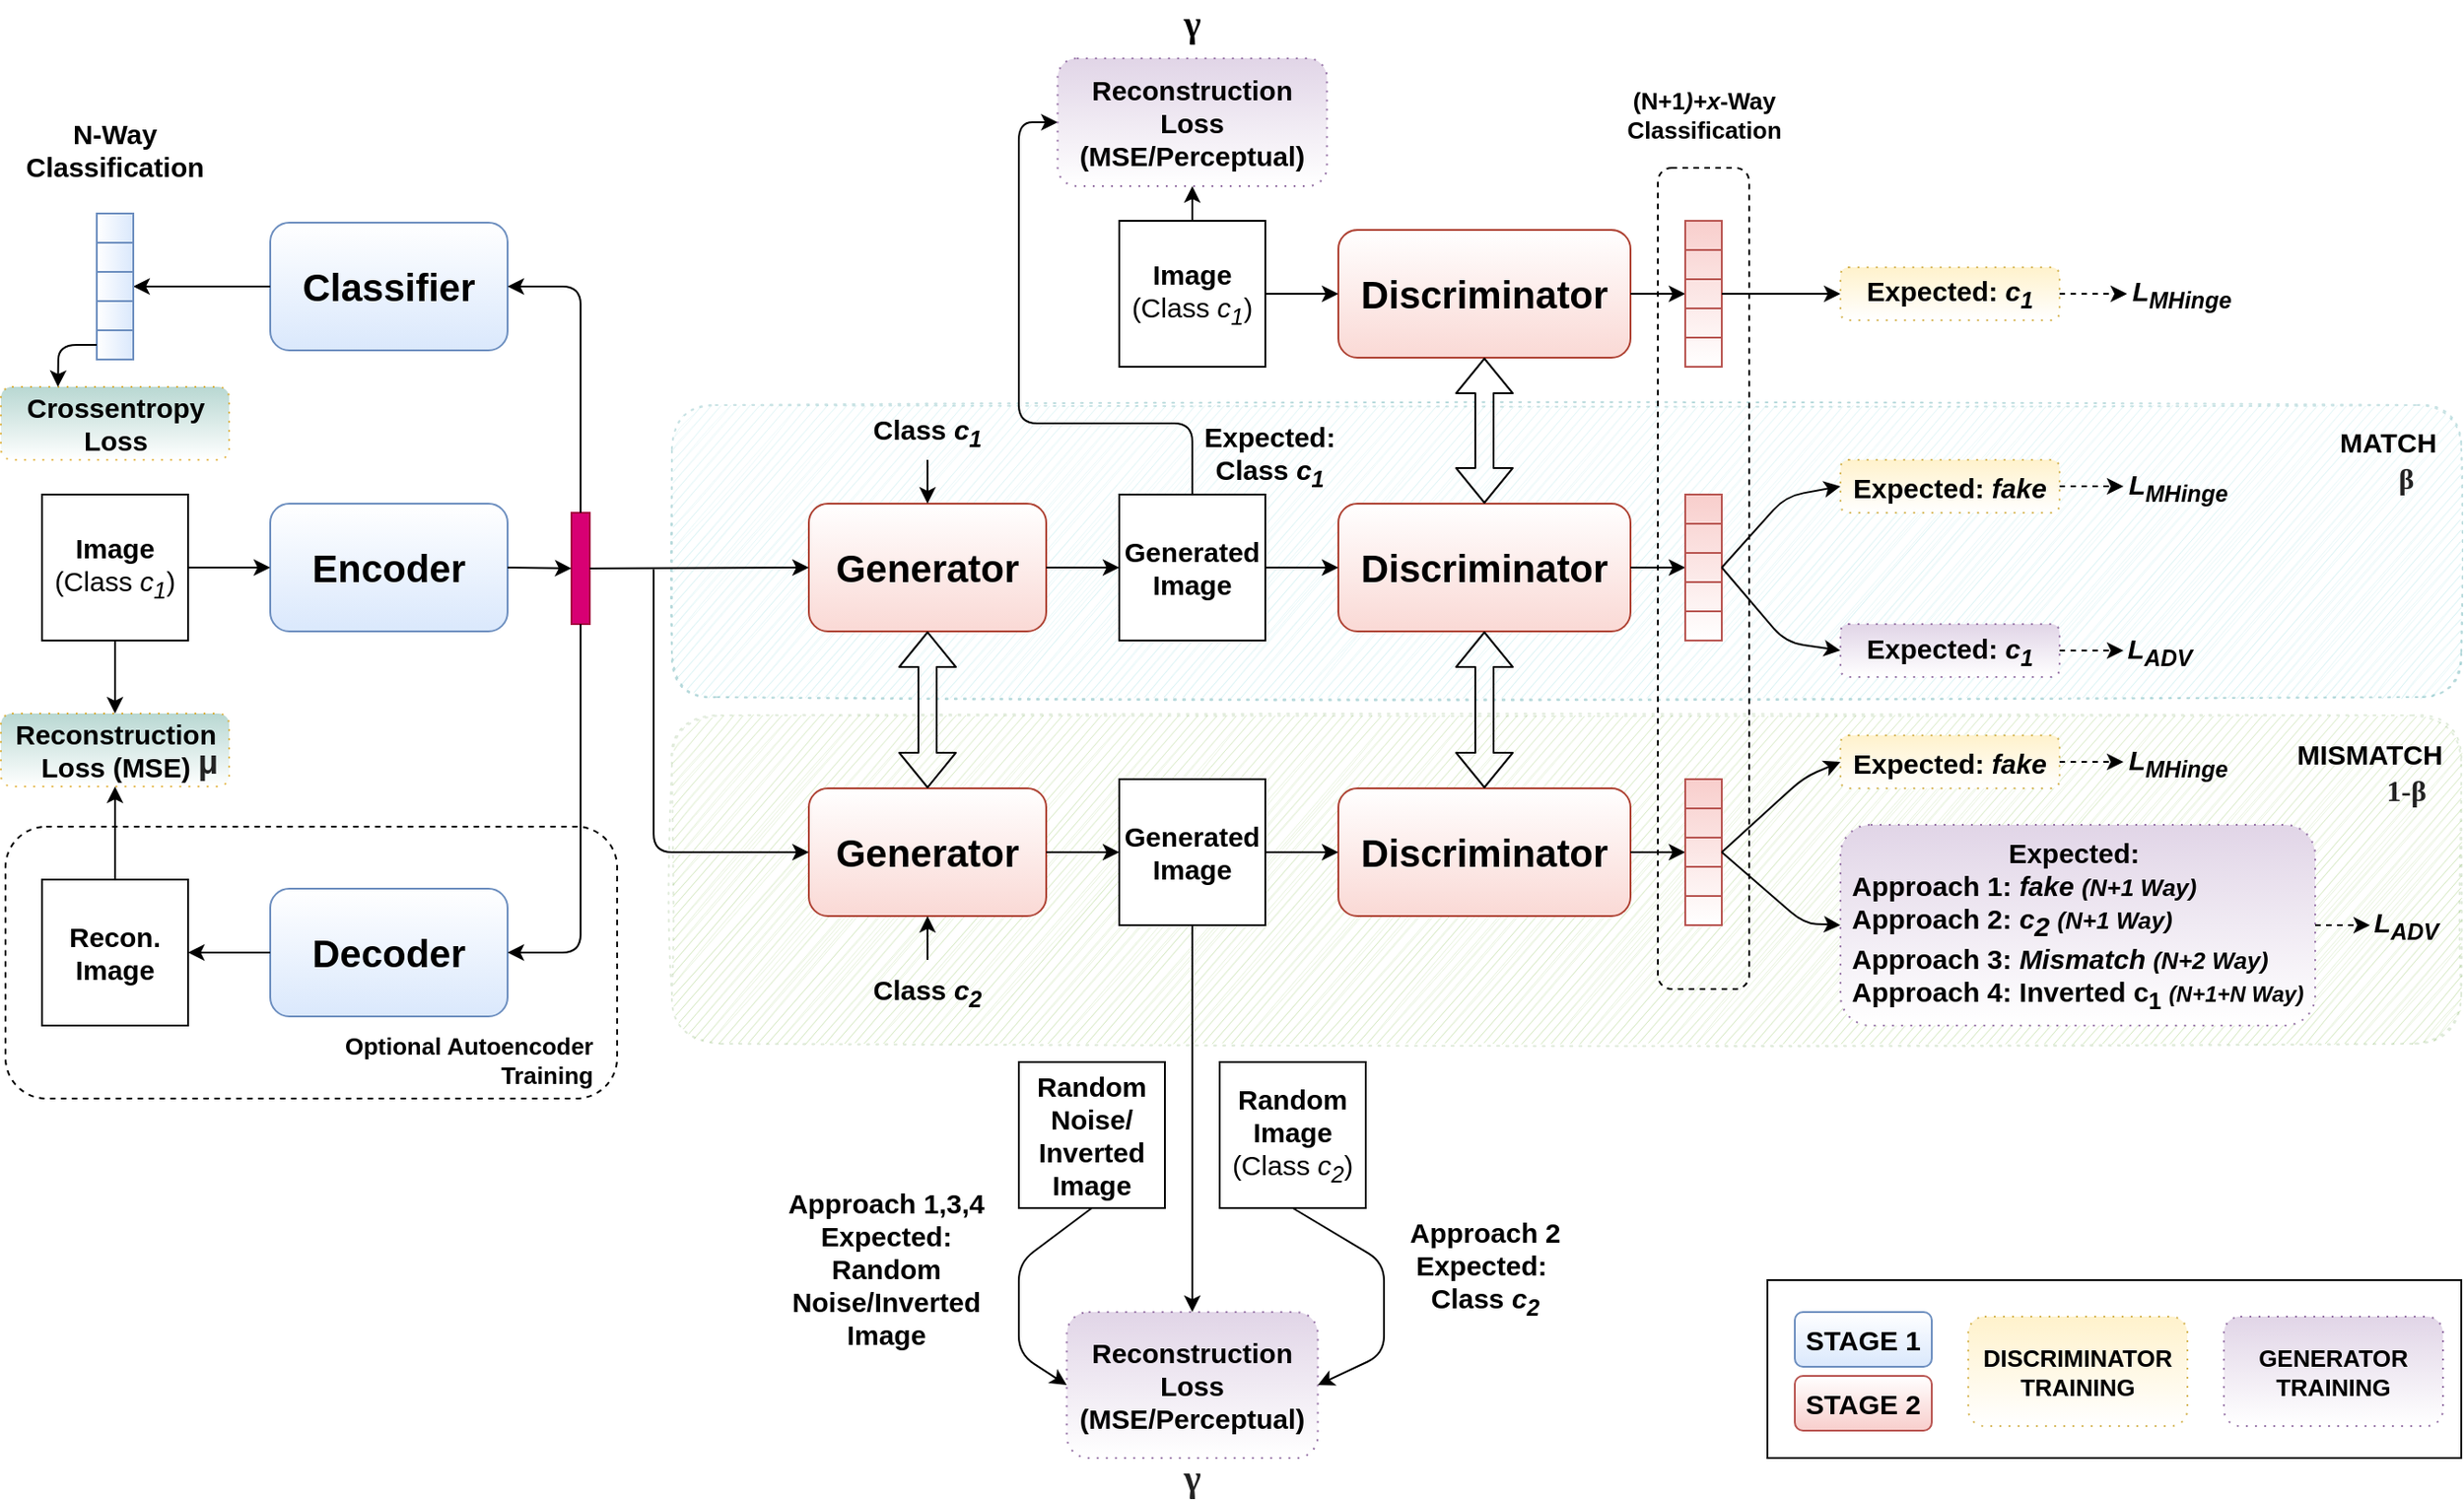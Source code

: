 <mxfile version="13.3.1" type="device"><diagram id="Z1lKrPUYATinIH0NESB3" name="Page-1"><mxGraphModel dx="1463" dy="2003" grid="1" gridSize="10" guides="1" tooltips="1" connect="1" arrows="1" fold="1" page="1" pageScale="1" pageWidth="850" pageHeight="1100" math="0" shadow="0"><root><mxCell id="0"/><mxCell id="1" parent="0"/><mxCell id="S9YjBXqNgBKA3QZqcp13-8" value="" style="rounded=1;whiteSpace=wrap;html=1;fillColor=none;dashed=1;" parent="1" vertex="1"><mxGeometry x="85" y="341" width="335" height="149" as="geometry"/></mxCell><mxCell id="sJBZV1n2HezJWzcrsBz3-10" value="" style="rounded=0;whiteSpace=wrap;html=1;glass=0;gradientColor=none;" parent="1" vertex="1"><mxGeometry x="1050" y="589.5" width="380" height="97.5" as="geometry"/></mxCell><mxCell id="sJBZV1n2HezJWzcrsBz3-5" value="" style="rounded=1;whiteSpace=wrap;html=1;glass=1;dashed=1;dashPattern=1 4;opacity=15;sketch=1;fillColor=#60a917;strokeColor=#2D7600;fontColor=#ffffff;comic=0;shadow=0;" parent="1" vertex="1"><mxGeometry x="450" y="280" width="980" height="180" as="geometry"/></mxCell><mxCell id="sJBZV1n2HezJWzcrsBz3-4" value="" style="rounded=1;whiteSpace=wrap;html=1;dashed=1;dashPattern=1 4;fillColor=#b0e3e6;strokeColor=#0e8088;opacity=30;glass=1;sketch=1;comic=0;shadow=0;" parent="1" vertex="1"><mxGeometry x="450" y="110" width="980" height="160" as="geometry"/></mxCell><mxCell id="zJcw-vy9hjVCx4lEoy4N-41" value="" style="rounded=1;whiteSpace=wrap;html=1;fillColor=none;dashed=1;" parent="1" vertex="1"><mxGeometry x="990" y="-20" width="50" height="450" as="geometry"/></mxCell><mxCell id="mXo8f-VwSQcSTak5ATPw-1" value="" style="rounded=1;whiteSpace=wrap;html=1;fillColor=#fad9d5;strokeColor=#ae4132;gradientDirection=north;gradientColor=#ffffff;" parent="1" vertex="1"><mxGeometry x="525" y="320" width="130" height="70" as="geometry"/></mxCell><mxCell id="mXo8f-VwSQcSTak5ATPw-2" value="&lt;font style=&quot;font-size: 21px&quot;&gt;&lt;b&gt;Generator&lt;/b&gt;&lt;/font&gt;" style="text;html=1;strokeColor=none;fillColor=none;align=center;verticalAlign=middle;whiteSpace=wrap;rounded=0;gradientColor=#ffffff;" parent="1" vertex="1"><mxGeometry x="540" y="332.5" width="100" height="45" as="geometry"/></mxCell><mxCell id="mXo8f-VwSQcSTak5ATPw-3" value="" style="rounded=1;whiteSpace=wrap;html=1;fillColor=#dae8fc;strokeColor=#6c8ebf;gradientDirection=north;gradientColor=#ffffff;" parent="1" vertex="1"><mxGeometry x="230" y="164" width="130" height="70" as="geometry"/></mxCell><mxCell id="mXo8f-VwSQcSTak5ATPw-4" value="&lt;font style=&quot;font-size: 21px&quot;&gt;&lt;b&gt;Encoder&lt;/b&gt;&lt;/font&gt;" style="text;html=1;strokeColor=none;fillColor=none;align=center;verticalAlign=middle;whiteSpace=wrap;rounded=0;" parent="1" vertex="1"><mxGeometry x="245" y="176.5" width="100" height="45" as="geometry"/></mxCell><mxCell id="mXo8f-VwSQcSTak5ATPw-6" value="" style="endArrow=classic;html=1;exitX=1;exitY=0.5;exitDx=0;exitDy=0;entryX=0;entryY=0.5;entryDx=0;entryDy=0;" parent="1" source="mXo8f-VwSQcSTak5ATPw-13" target="mXo8f-VwSQcSTak5ATPw-3" edge="1"><mxGeometry width="50" height="50" relative="1" as="geometry"><mxPoint x="170" y="200" as="sourcePoint"/><mxPoint x="235" y="252.5" as="targetPoint"/></mxGeometry></mxCell><mxCell id="mXo8f-VwSQcSTak5ATPw-7" value="" style="rounded=0;whiteSpace=wrap;html=1;fillColor=#d80073;strokeColor=#A50040;fontColor=#ffffff;" parent="1" vertex="1"><mxGeometry x="395" y="169" width="10" height="61" as="geometry"/></mxCell><mxCell id="mXo8f-VwSQcSTak5ATPw-8" value="" style="endArrow=classic;html=1;exitX=1;exitY=0.5;exitDx=0;exitDy=0;entryX=0;entryY=0.5;entryDx=0;entryDy=0;" parent="1" source="mXo8f-VwSQcSTak5ATPw-3" target="mXo8f-VwSQcSTak5ATPw-7" edge="1"><mxGeometry width="50" height="50" relative="1" as="geometry"><mxPoint x="400" y="340" as="sourcePoint"/><mxPoint x="450" y="290" as="targetPoint"/></mxGeometry></mxCell><mxCell id="mXo8f-VwSQcSTak5ATPw-9" value="" style="rounded=1;whiteSpace=wrap;html=1;fillColor=#dae8fc;strokeColor=#6c8ebf;gradientDirection=north;gradientColor=#ffffff;" parent="1" vertex="1"><mxGeometry x="230" y="10" width="130" height="70" as="geometry"/></mxCell><mxCell id="mXo8f-VwSQcSTak5ATPw-10" value="&lt;font style=&quot;font-size: 21px&quot;&gt;&lt;b&gt;Classifier&lt;br&gt;&lt;/b&gt;&lt;/font&gt;" style="text;html=1;strokeColor=none;fillColor=none;align=center;verticalAlign=middle;whiteSpace=wrap;rounded=0;gradientColor=#ffffff;" parent="1" vertex="1"><mxGeometry x="245" y="22.5" width="100" height="45" as="geometry"/></mxCell><mxCell id="mXo8f-VwSQcSTak5ATPw-11" value="" style="endArrow=classic;html=1;exitX=0.5;exitY=0;exitDx=0;exitDy=0;entryX=1;entryY=0.5;entryDx=0;entryDy=0;" parent="1" source="mXo8f-VwSQcSTak5ATPw-7" target="mXo8f-VwSQcSTak5ATPw-9" edge="1"><mxGeometry width="50" height="50" relative="1" as="geometry"><mxPoint x="400" y="340" as="sourcePoint"/><mxPoint x="400" y="-10" as="targetPoint"/><Array as="points"><mxPoint x="400" y="45"/></Array></mxGeometry></mxCell><mxCell id="mXo8f-VwSQcSTak5ATPw-12" value="" style="endArrow=classic;html=1;entryX=0;entryY=0.5;entryDx=0;entryDy=0;" parent="1" target="mXo8f-VwSQcSTak5ATPw-1" edge="1"><mxGeometry width="50" height="50" relative="1" as="geometry"><mxPoint x="440" y="200" as="sourcePoint"/><mxPoint x="450" y="290" as="targetPoint"/><Array as="points"><mxPoint x="440" y="355"/></Array></mxGeometry></mxCell><mxCell id="mXo8f-VwSQcSTak5ATPw-13" value="&lt;font style=&quot;font-size: 15px&quot;&gt;&lt;b&gt;Image&lt;/b&gt;&lt;br&gt;(Class &lt;i&gt;c&lt;sub&gt;1&lt;/sub&gt;&lt;/i&gt;)&lt;/font&gt;" style="whiteSpace=wrap;html=1;aspect=fixed;gradientDirection=east;" parent="1" vertex="1"><mxGeometry x="105" y="159" width="80" height="80" as="geometry"/></mxCell><mxCell id="WpkxLUuWUTGT2Ar3NNRD-6" style="edgeStyle=orthogonalEdgeStyle;rounded=0;orthogonalLoop=1;jettySize=auto;html=1;entryX=0.5;entryY=0;entryDx=0;entryDy=0;" parent="1" source="mXo8f-VwSQcSTak5ATPw-14" target="WpkxLUuWUTGT2Ar3NNRD-3" edge="1"><mxGeometry relative="1" as="geometry"/></mxCell><mxCell id="mXo8f-VwSQcSTak5ATPw-14" value="&lt;font style=&quot;font-size: 15px&quot;&gt;&lt;b&gt;Generated&lt;br&gt;Image&lt;/b&gt;&lt;br&gt;&lt;/font&gt;" style="whiteSpace=wrap;html=1;aspect=fixed;gradientDirection=east;gradientColor=#ffffff;" parent="1" vertex="1"><mxGeometry x="695" y="315" width="80" height="80" as="geometry"/></mxCell><mxCell id="mXo8f-VwSQcSTak5ATPw-15" value="" style="endArrow=classic;html=1;exitX=1;exitY=0.5;exitDx=0;exitDy=0;entryX=0;entryY=0.5;entryDx=0;entryDy=0;gradientColor=#ffffff;" parent="1" source="mXo8f-VwSQcSTak5ATPw-1" target="mXo8f-VwSQcSTak5ATPw-14" edge="1"><mxGeometry width="50" height="50" relative="1" as="geometry"><mxPoint x="505" y="390" as="sourcePoint"/><mxPoint x="555" y="340" as="targetPoint"/></mxGeometry></mxCell><mxCell id="mXo8f-VwSQcSTak5ATPw-16" value="" style="rounded=1;whiteSpace=wrap;html=1;fillColor=#fad9d5;strokeColor=#ae4132;gradientDirection=north;gradientColor=#ffffff;" parent="1" vertex="1"><mxGeometry x="815" y="320" width="160" height="70" as="geometry"/></mxCell><mxCell id="mXo8f-VwSQcSTak5ATPw-17" value="&lt;font style=&quot;font-size: 21px&quot;&gt;&lt;b&gt;Discriminator&lt;br&gt;&lt;/b&gt;&lt;/font&gt;" style="text;html=1;strokeColor=none;fillColor=none;align=center;verticalAlign=middle;whiteSpace=wrap;rounded=0;gradientColor=#ffffff;" parent="1" vertex="1"><mxGeometry x="845" y="332.5" width="100" height="45" as="geometry"/></mxCell><mxCell id="mXo8f-VwSQcSTak5ATPw-18" value="" style="endArrow=classic;html=1;exitX=1;exitY=0.5;exitDx=0;exitDy=0;entryX=0;entryY=0.5;entryDx=0;entryDy=0;gradientColor=#ffffff;" parent="1" source="mXo8f-VwSQcSTak5ATPw-14" target="mXo8f-VwSQcSTak5ATPw-16" edge="1"><mxGeometry width="50" height="50" relative="1" as="geometry"><mxPoint x="745" y="430" as="sourcePoint"/><mxPoint x="795" y="380" as="targetPoint"/></mxGeometry></mxCell><mxCell id="mXo8f-VwSQcSTak5ATPw-54" value="" style="endArrow=classic;html=1;exitX=0;exitY=0.5;exitDx=0;exitDy=0;entryX=1;entryY=0.5;entryDx=0;entryDy=0;gradientColor=#ffffff;" parent="1" source="mXo8f-VwSQcSTak5ATPw-9" target="mXo8f-VwSQcSTak5ATPw-37" edge="1"><mxGeometry width="50" height="50" relative="1" as="geometry"><mxPoint x="535" y="200" as="sourcePoint"/><mxPoint x="585" y="150" as="targetPoint"/></mxGeometry></mxCell><mxCell id="mXo8f-VwSQcSTak5ATPw-55" value="&lt;font style=&quot;font-size: 15px&quot;&gt;&lt;b&gt;N-Way Classification&lt;/b&gt;&lt;/font&gt;" style="text;html=1;strokeColor=none;fillColor=none;align=center;verticalAlign=middle;whiteSpace=wrap;rounded=0;gradientColor=#ffffff;" parent="1" vertex="1"><mxGeometry x="95" y="-51" width="100" height="41" as="geometry"/></mxCell><mxCell id="mXo8f-VwSQcSTak5ATPw-56" value="&lt;font style=&quot;font-size: 13px&quot;&gt;&lt;b&gt;(N+1&lt;i&gt;)+x&lt;/i&gt;-Way Classification&lt;/b&gt;&lt;/font&gt;" style="text;html=1;strokeColor=none;fillColor=none;align=center;verticalAlign=middle;whiteSpace=wrap;rounded=0;gradientColor=#ffffff;" parent="1" vertex="1"><mxGeometry x="967.5" y="-70" width="95" height="41" as="geometry"/></mxCell><mxCell id="mXo8f-VwSQcSTak5ATPw-57" value="" style="endArrow=classic;html=1;exitX=1;exitY=0.5;exitDx=0;exitDy=0;entryX=0;entryY=0.5;entryDx=0;entryDy=0;gradientColor=#ffffff;" parent="1" source="mXo8f-VwSQcSTak5ATPw-16" target="mXo8f-VwSQcSTak5ATPw-48" edge="1"><mxGeometry width="50" height="50" relative="1" as="geometry"><mxPoint x="625" y="340" as="sourcePoint"/><mxPoint x="675" y="290" as="targetPoint"/></mxGeometry></mxCell><mxCell id="zJcw-vy9hjVCx4lEoy4N-1" value="" style="rounded=1;whiteSpace=wrap;html=1;fillColor=#fad9d5;strokeColor=#ae4132;gradientDirection=north;gradientColor=#ffffff;" parent="1" vertex="1"><mxGeometry x="525" y="164" width="130" height="70" as="geometry"/></mxCell><mxCell id="zJcw-vy9hjVCx4lEoy4N-2" value="&lt;font style=&quot;font-size: 21px&quot;&gt;&lt;b&gt;Generator&lt;/b&gt;&lt;/font&gt;" style="text;html=1;strokeColor=none;fillColor=none;align=center;verticalAlign=middle;whiteSpace=wrap;rounded=0;gradientColor=#ffffff;" parent="1" vertex="1"><mxGeometry x="540" y="176.5" width="100" height="45" as="geometry"/></mxCell><mxCell id="zJcw-vy9hjVCx4lEoy4N-3" value="&lt;font style=&quot;font-size: 15px&quot;&gt;&lt;b&gt;Generated&lt;br&gt;Image&lt;/b&gt;&lt;br&gt;&lt;/font&gt;" style="whiteSpace=wrap;html=1;aspect=fixed;gradientDirection=east;gradientColor=#ffffff;" parent="1" vertex="1"><mxGeometry x="695" y="159" width="80" height="80" as="geometry"/></mxCell><mxCell id="zJcw-vy9hjVCx4lEoy4N-4" value="" style="endArrow=classic;html=1;exitX=1;exitY=0.5;exitDx=0;exitDy=0;entryX=0;entryY=0.5;entryDx=0;entryDy=0;gradientColor=#ffffff;" parent="1" source="zJcw-vy9hjVCx4lEoy4N-1" target="zJcw-vy9hjVCx4lEoy4N-3" edge="1"><mxGeometry width="50" height="50" relative="1" as="geometry"><mxPoint x="505" y="234" as="sourcePoint"/><mxPoint x="555" y="184" as="targetPoint"/></mxGeometry></mxCell><mxCell id="zJcw-vy9hjVCx4lEoy4N-5" value="" style="rounded=1;whiteSpace=wrap;html=1;fillColor=#fad9d5;strokeColor=#ae4132;gradientDirection=north;gradientColor=#ffffff;" parent="1" vertex="1"><mxGeometry x="815" y="164" width="160" height="70" as="geometry"/></mxCell><mxCell id="zJcw-vy9hjVCx4lEoy4N-6" value="&lt;font style=&quot;font-size: 21px&quot;&gt;&lt;b&gt;Discriminator&lt;br&gt;&lt;/b&gt;&lt;/font&gt;" style="text;html=1;strokeColor=none;fillColor=none;align=center;verticalAlign=middle;whiteSpace=wrap;rounded=0;gradientColor=#ffffff;" parent="1" vertex="1"><mxGeometry x="845" y="176.5" width="100" height="45" as="geometry"/></mxCell><mxCell id="zJcw-vy9hjVCx4lEoy4N-7" value="" style="endArrow=classic;html=1;exitX=1;exitY=0.5;exitDx=0;exitDy=0;entryX=0;entryY=0.5;entryDx=0;entryDy=0;gradientColor=#ffffff;" parent="1" source="zJcw-vy9hjVCx4lEoy4N-3" target="zJcw-vy9hjVCx4lEoy4N-5" edge="1"><mxGeometry width="50" height="50" relative="1" as="geometry"><mxPoint x="745" y="274" as="sourcePoint"/><mxPoint x="795" y="224" as="targetPoint"/></mxGeometry></mxCell><mxCell id="zJcw-vy9hjVCx4lEoy4N-19" value="" style="endArrow=classic;html=1;exitX=1;exitY=0.5;exitDx=0;exitDy=0;entryX=0;entryY=0.5;entryDx=0;entryDy=0;gradientColor=#ffffff;" parent="1" source="zJcw-vy9hjVCx4lEoy4N-5" target="zJcw-vy9hjVCx4lEoy4N-13" edge="1"><mxGeometry width="50" height="50" relative="1" as="geometry"><mxPoint x="625" y="184" as="sourcePoint"/><mxPoint x="675" y="134" as="targetPoint"/></mxGeometry></mxCell><mxCell id="zJcw-vy9hjVCx4lEoy4N-8" value="" style="shape=table;html=1;whiteSpace=wrap;startSize=0;container=1;collapsible=0;childLayout=tableLayout;fillColor=#f8cecc;strokeColor=#b85450;gradientColor=#ffffff;" parent="1" vertex="1"><mxGeometry x="1005" y="159" width="20" height="80" as="geometry"/></mxCell><mxCell id="zJcw-vy9hjVCx4lEoy4N-9" value="" style="shape=partialRectangle;html=1;whiteSpace=wrap;collapsible=0;dropTarget=0;pointerEvents=0;fillColor=none;top=0;left=0;bottom=0;right=0;points=[[0,0.5],[1,0.5]];portConstraint=eastwest;gradientColor=#ffffff;" parent="zJcw-vy9hjVCx4lEoy4N-8" vertex="1"><mxGeometry width="20" height="16" as="geometry"/></mxCell><mxCell id="zJcw-vy9hjVCx4lEoy4N-10" value="" style="shape=partialRectangle;html=1;whiteSpace=wrap;connectable=0;overflow=hidden;fillColor=none;top=0;left=0;bottom=0;right=0;gradientColor=#ffffff;" parent="zJcw-vy9hjVCx4lEoy4N-9" vertex="1"><mxGeometry width="20" height="16" as="geometry"/></mxCell><mxCell id="zJcw-vy9hjVCx4lEoy4N-11" value="" style="shape=partialRectangle;html=1;whiteSpace=wrap;collapsible=0;dropTarget=0;pointerEvents=0;fillColor=none;top=0;left=0;bottom=0;right=0;points=[[0,0.5],[1,0.5]];portConstraint=eastwest;gradientColor=#ffffff;" parent="zJcw-vy9hjVCx4lEoy4N-8" vertex="1"><mxGeometry y="16" width="20" height="16" as="geometry"/></mxCell><mxCell id="zJcw-vy9hjVCx4lEoy4N-12" value="" style="shape=partialRectangle;html=1;whiteSpace=wrap;connectable=0;overflow=hidden;fillColor=none;top=0;left=0;bottom=0;right=0;gradientColor=#ffffff;" parent="zJcw-vy9hjVCx4lEoy4N-11" vertex="1"><mxGeometry width="20" height="16" as="geometry"/></mxCell><mxCell id="zJcw-vy9hjVCx4lEoy4N-13" value="" style="shape=partialRectangle;html=1;whiteSpace=wrap;collapsible=0;dropTarget=0;pointerEvents=0;fillColor=none;top=0;left=0;bottom=0;right=0;points=[[0,0.5],[1,0.5]];portConstraint=eastwest;gradientColor=#ffffff;" parent="zJcw-vy9hjVCx4lEoy4N-8" vertex="1"><mxGeometry y="32" width="20" height="16" as="geometry"/></mxCell><mxCell id="zJcw-vy9hjVCx4lEoy4N-14" value="" style="shape=partialRectangle;html=1;whiteSpace=wrap;connectable=0;overflow=hidden;fillColor=none;top=0;left=0;bottom=0;right=0;gradientColor=#ffffff;" parent="zJcw-vy9hjVCx4lEoy4N-13" vertex="1"><mxGeometry width="20" height="16" as="geometry"/></mxCell><mxCell id="zJcw-vy9hjVCx4lEoy4N-15" value="" style="shape=partialRectangle;html=1;whiteSpace=wrap;collapsible=0;dropTarget=0;pointerEvents=0;fillColor=none;top=0;left=0;bottom=0;right=0;points=[[0,0.5],[1,0.5]];portConstraint=eastwest;gradientColor=#ffffff;" parent="zJcw-vy9hjVCx4lEoy4N-8" vertex="1"><mxGeometry y="48" width="20" height="16" as="geometry"/></mxCell><mxCell id="zJcw-vy9hjVCx4lEoy4N-16" value="" style="shape=partialRectangle;html=1;whiteSpace=wrap;connectable=0;overflow=hidden;fillColor=none;top=0;left=0;bottom=0;right=0;gradientColor=#ffffff;" parent="zJcw-vy9hjVCx4lEoy4N-15" vertex="1"><mxGeometry width="20" height="16" as="geometry"/></mxCell><mxCell id="zJcw-vy9hjVCx4lEoy4N-17" value="" style="shape=partialRectangle;html=1;whiteSpace=wrap;collapsible=0;dropTarget=0;pointerEvents=0;fillColor=none;top=0;left=0;bottom=0;right=0;points=[[0,0.5],[1,0.5]];portConstraint=eastwest;gradientColor=#ffffff;" parent="zJcw-vy9hjVCx4lEoy4N-8" vertex="1"><mxGeometry y="64" width="20" height="16" as="geometry"/></mxCell><mxCell id="zJcw-vy9hjVCx4lEoy4N-18" value="" style="shape=partialRectangle;html=1;whiteSpace=wrap;connectable=0;overflow=hidden;fillColor=none;top=0;left=0;bottom=0;right=0;gradientColor=#ffffff;" parent="zJcw-vy9hjVCx4lEoy4N-17" vertex="1"><mxGeometry width="20" height="16" as="geometry"/></mxCell><mxCell id="mXo8f-VwSQcSTak5ATPw-43" value="" style="shape=table;html=1;whiteSpace=wrap;startSize=0;container=1;collapsible=0;childLayout=tableLayout;fillColor=#f8cecc;strokeColor=#b85450;gradientColor=#ffffff;" parent="1" vertex="1"><mxGeometry x="1005" y="315" width="20" height="80" as="geometry"/></mxCell><mxCell id="mXo8f-VwSQcSTak5ATPw-44" value="" style="shape=partialRectangle;html=1;whiteSpace=wrap;collapsible=0;dropTarget=0;pointerEvents=0;fillColor=none;top=0;left=0;bottom=0;right=0;points=[[0,0.5],[1,0.5]];portConstraint=eastwest;gradientColor=#ffffff;" parent="mXo8f-VwSQcSTak5ATPw-43" vertex="1"><mxGeometry width="20" height="16" as="geometry"/></mxCell><mxCell id="mXo8f-VwSQcSTak5ATPw-45" value="" style="shape=partialRectangle;html=1;whiteSpace=wrap;connectable=0;overflow=hidden;fillColor=none;top=0;left=0;bottom=0;right=0;gradientColor=#ffffff;" parent="mXo8f-VwSQcSTak5ATPw-44" vertex="1"><mxGeometry width="20" height="16" as="geometry"/></mxCell><mxCell id="mXo8f-VwSQcSTak5ATPw-46" value="" style="shape=partialRectangle;html=1;whiteSpace=wrap;collapsible=0;dropTarget=0;pointerEvents=0;fillColor=none;top=0;left=0;bottom=0;right=0;points=[[0,0.5],[1,0.5]];portConstraint=eastwest;gradientColor=#ffffff;" parent="mXo8f-VwSQcSTak5ATPw-43" vertex="1"><mxGeometry y="16" width="20" height="16" as="geometry"/></mxCell><mxCell id="mXo8f-VwSQcSTak5ATPw-47" value="" style="shape=partialRectangle;html=1;whiteSpace=wrap;connectable=0;overflow=hidden;fillColor=none;top=0;left=0;bottom=0;right=0;gradientColor=#ffffff;" parent="mXo8f-VwSQcSTak5ATPw-46" vertex="1"><mxGeometry width="20" height="16" as="geometry"/></mxCell><mxCell id="mXo8f-VwSQcSTak5ATPw-48" value="" style="shape=partialRectangle;html=1;whiteSpace=wrap;collapsible=0;dropTarget=0;pointerEvents=0;fillColor=none;top=0;left=0;bottom=0;right=0;points=[[0,0.5],[1,0.5]];portConstraint=eastwest;gradientColor=#ffffff;" parent="mXo8f-VwSQcSTak5ATPw-43" vertex="1"><mxGeometry y="32" width="20" height="16" as="geometry"/></mxCell><mxCell id="mXo8f-VwSQcSTak5ATPw-49" value="" style="shape=partialRectangle;html=1;whiteSpace=wrap;connectable=0;overflow=hidden;fillColor=none;top=0;left=0;bottom=0;right=0;gradientColor=#ffffff;" parent="mXo8f-VwSQcSTak5ATPw-48" vertex="1"><mxGeometry width="20" height="16" as="geometry"/></mxCell><mxCell id="mXo8f-VwSQcSTak5ATPw-50" value="" style="shape=partialRectangle;html=1;whiteSpace=wrap;collapsible=0;dropTarget=0;pointerEvents=0;fillColor=none;top=0;left=0;bottom=0;right=0;points=[[0,0.5],[1,0.5]];portConstraint=eastwest;gradientColor=#ffffff;" parent="mXo8f-VwSQcSTak5ATPw-43" vertex="1"><mxGeometry y="48" width="20" height="16" as="geometry"/></mxCell><mxCell id="mXo8f-VwSQcSTak5ATPw-51" value="" style="shape=partialRectangle;html=1;whiteSpace=wrap;connectable=0;overflow=hidden;fillColor=none;top=0;left=0;bottom=0;right=0;gradientColor=#ffffff;" parent="mXo8f-VwSQcSTak5ATPw-50" vertex="1"><mxGeometry width="20" height="16" as="geometry"/></mxCell><mxCell id="mXo8f-VwSQcSTak5ATPw-52" value="" style="shape=partialRectangle;html=1;whiteSpace=wrap;collapsible=0;dropTarget=0;pointerEvents=0;fillColor=none;top=0;left=0;bottom=0;right=0;points=[[0,0.5],[1,0.5]];portConstraint=eastwest;gradientColor=#ffffff;" parent="mXo8f-VwSQcSTak5ATPw-43" vertex="1"><mxGeometry y="64" width="20" height="16" as="geometry"/></mxCell><mxCell id="mXo8f-VwSQcSTak5ATPw-53" value="" style="shape=partialRectangle;html=1;whiteSpace=wrap;connectable=0;overflow=hidden;fillColor=none;top=0;left=0;bottom=0;right=0;gradientColor=#ffffff;" parent="mXo8f-VwSQcSTak5ATPw-52" vertex="1"><mxGeometry width="20" height="16" as="geometry"/></mxCell><mxCell id="zJcw-vy9hjVCx4lEoy4N-20" value="" style="endArrow=classic;html=1;exitX=1;exitY=0.5;exitDx=0;exitDy=0;entryX=0;entryY=0.5;entryDx=0;entryDy=0;" parent="1" source="mXo8f-VwSQcSTak5ATPw-7" target="zJcw-vy9hjVCx4lEoy4N-1" edge="1"><mxGeometry width="50" height="50" relative="1" as="geometry"><mxPoint x="500" y="230" as="sourcePoint"/><mxPoint x="550" y="180" as="targetPoint"/></mxGeometry></mxCell><mxCell id="zJcw-vy9hjVCx4lEoy4N-21" value="&lt;font style=&quot;font-size: 15px&quot;&gt;&lt;b&gt;Class &lt;i&gt;c&lt;/i&gt;&lt;sub&gt;&lt;i&gt;1&lt;/i&gt;&lt;br&gt;&lt;/sub&gt;&lt;/b&gt;&lt;/font&gt;" style="text;html=1;strokeColor=none;fillColor=none;align=center;verticalAlign=middle;whiteSpace=wrap;rounded=0;gradientColor=#ffffff;" parent="1" vertex="1"><mxGeometry x="555" y="110" width="70" height="30" as="geometry"/></mxCell><mxCell id="zJcw-vy9hjVCx4lEoy4N-22" value="&lt;font style=&quot;font-size: 15px&quot;&gt;&lt;b&gt;Class &lt;i&gt;c&lt;sub&gt;2&lt;/sub&gt;&lt;/i&gt;&lt;/b&gt;&lt;/font&gt;" style="text;html=1;strokeColor=none;fillColor=none;align=center;verticalAlign=middle;whiteSpace=wrap;rounded=0;gradientColor=#ffffff;" parent="1" vertex="1"><mxGeometry x="555" y="414" width="70" height="36" as="geometry"/></mxCell><mxCell id="zJcw-vy9hjVCx4lEoy4N-23" value="" style="endArrow=classic;html=1;entryX=0.5;entryY=0;entryDx=0;entryDy=0;exitX=0.5;exitY=1;exitDx=0;exitDy=0;gradientColor=#ffffff;" parent="1" source="zJcw-vy9hjVCx4lEoy4N-21" target="zJcw-vy9hjVCx4lEoy4N-1" edge="1"><mxGeometry width="50" height="50" relative="1" as="geometry"><mxPoint x="590" y="230" as="sourcePoint"/><mxPoint x="640" y="180" as="targetPoint"/></mxGeometry></mxCell><mxCell id="zJcw-vy9hjVCx4lEoy4N-24" value="" style="endArrow=classic;html=1;entryX=0.5;entryY=1;entryDx=0;entryDy=0;exitX=0.5;exitY=0;exitDx=0;exitDy=0;gradientColor=#ffffff;" parent="1" source="zJcw-vy9hjVCx4lEoy4N-22" target="mXo8f-VwSQcSTak5ATPw-1" edge="1"><mxGeometry width="50" height="50" relative="1" as="geometry"><mxPoint x="590" y="450" as="sourcePoint"/><mxPoint x="590" y="390" as="targetPoint"/></mxGeometry></mxCell><mxCell id="zJcw-vy9hjVCx4lEoy4N-25" value="&lt;font style=&quot;font-size: 15px&quot;&gt;&lt;b&gt;Image&lt;/b&gt;&lt;br&gt;(Class &lt;i&gt;c&lt;sub&gt;1&lt;/sub&gt;&lt;/i&gt;)&lt;/font&gt;" style="whiteSpace=wrap;html=1;aspect=fixed;gradientDirection=east;gradientColor=#ffffff;" parent="1" vertex="1"><mxGeometry x="695" y="9" width="80" height="80" as="geometry"/></mxCell><mxCell id="zJcw-vy9hjVCx4lEoy4N-26" value="" style="rounded=1;whiteSpace=wrap;html=1;fillColor=#fad9d5;strokeColor=#ae4132;gradientDirection=north;gradientColor=#ffffff;" parent="1" vertex="1"><mxGeometry x="815" y="14" width="160" height="70" as="geometry"/></mxCell><mxCell id="zJcw-vy9hjVCx4lEoy4N-27" value="&lt;font style=&quot;font-size: 21px&quot;&gt;&lt;b&gt;Discriminator&lt;br&gt;&lt;/b&gt;&lt;/font&gt;" style="text;html=1;strokeColor=none;fillColor=none;align=center;verticalAlign=middle;whiteSpace=wrap;rounded=0;gradientColor=#ffffff;" parent="1" vertex="1"><mxGeometry x="845" y="26.5" width="100" height="45" as="geometry"/></mxCell><mxCell id="zJcw-vy9hjVCx4lEoy4N-28" value="" style="endArrow=classic;html=1;exitX=1;exitY=0.5;exitDx=0;exitDy=0;entryX=0;entryY=0.5;entryDx=0;entryDy=0;gradientColor=#ffffff;" parent="1" source="zJcw-vy9hjVCx4lEoy4N-25" target="zJcw-vy9hjVCx4lEoy4N-26" edge="1"><mxGeometry width="50" height="50" relative="1" as="geometry"><mxPoint x="745" y="124" as="sourcePoint"/><mxPoint x="795" y="74" as="targetPoint"/></mxGeometry></mxCell><mxCell id="zJcw-vy9hjVCx4lEoy4N-29" value="" style="endArrow=classic;html=1;exitX=1;exitY=0.5;exitDx=0;exitDy=0;entryX=0;entryY=0.5;entryDx=0;entryDy=0;gradientColor=#ffffff;" parent="1" source="zJcw-vy9hjVCx4lEoy4N-26" target="zJcw-vy9hjVCx4lEoy4N-35" edge="1"><mxGeometry width="50" height="50" relative="1" as="geometry"><mxPoint x="625" y="34" as="sourcePoint"/><mxPoint x="675" y="-16" as="targetPoint"/></mxGeometry></mxCell><mxCell id="zJcw-vy9hjVCx4lEoy4N-30" value="" style="shape=table;html=1;whiteSpace=wrap;startSize=0;container=1;collapsible=0;childLayout=tableLayout;fillColor=#f8cecc;strokeColor=#b85450;gradientColor=#ffffff;" parent="1" vertex="1"><mxGeometry x="1005" y="9" width="20" height="80" as="geometry"/></mxCell><mxCell id="zJcw-vy9hjVCx4lEoy4N-31" value="" style="shape=partialRectangle;html=1;whiteSpace=wrap;collapsible=0;dropTarget=0;pointerEvents=0;fillColor=none;top=0;left=0;bottom=0;right=0;points=[[0,0.5],[1,0.5]];portConstraint=eastwest;gradientColor=#ffffff;" parent="zJcw-vy9hjVCx4lEoy4N-30" vertex="1"><mxGeometry width="20" height="16" as="geometry"/></mxCell><mxCell id="zJcw-vy9hjVCx4lEoy4N-32" value="" style="shape=partialRectangle;html=1;whiteSpace=wrap;connectable=0;overflow=hidden;fillColor=none;top=0;left=0;bottom=0;right=0;gradientColor=#ffffff;" parent="zJcw-vy9hjVCx4lEoy4N-31" vertex="1"><mxGeometry width="20" height="16" as="geometry"/></mxCell><mxCell id="zJcw-vy9hjVCx4lEoy4N-33" value="" style="shape=partialRectangle;html=1;whiteSpace=wrap;collapsible=0;dropTarget=0;pointerEvents=0;fillColor=none;top=0;left=0;bottom=0;right=0;points=[[0,0.5],[1,0.5]];portConstraint=eastwest;gradientColor=#ffffff;" parent="zJcw-vy9hjVCx4lEoy4N-30" vertex="1"><mxGeometry y="16" width="20" height="16" as="geometry"/></mxCell><mxCell id="zJcw-vy9hjVCx4lEoy4N-34" value="" style="shape=partialRectangle;html=1;whiteSpace=wrap;connectable=0;overflow=hidden;fillColor=none;top=0;left=0;bottom=0;right=0;gradientColor=#ffffff;" parent="zJcw-vy9hjVCx4lEoy4N-33" vertex="1"><mxGeometry width="20" height="16" as="geometry"/></mxCell><mxCell id="zJcw-vy9hjVCx4lEoy4N-35" value="" style="shape=partialRectangle;html=1;whiteSpace=wrap;collapsible=0;dropTarget=0;pointerEvents=0;fillColor=none;top=0;left=0;bottom=0;right=0;points=[[0,0.5],[1,0.5]];portConstraint=eastwest;gradientColor=#ffffff;" parent="zJcw-vy9hjVCx4lEoy4N-30" vertex="1"><mxGeometry y="32" width="20" height="16" as="geometry"/></mxCell><mxCell id="zJcw-vy9hjVCx4lEoy4N-36" value="" style="shape=partialRectangle;html=1;whiteSpace=wrap;connectable=0;overflow=hidden;fillColor=none;top=0;left=0;bottom=0;right=0;gradientColor=#ffffff;" parent="zJcw-vy9hjVCx4lEoy4N-35" vertex="1"><mxGeometry width="20" height="16" as="geometry"/></mxCell><mxCell id="zJcw-vy9hjVCx4lEoy4N-37" value="" style="shape=partialRectangle;html=1;whiteSpace=wrap;collapsible=0;dropTarget=0;pointerEvents=0;fillColor=none;top=0;left=0;bottom=0;right=0;points=[[0,0.5],[1,0.5]];portConstraint=eastwest;gradientColor=#ffffff;" parent="zJcw-vy9hjVCx4lEoy4N-30" vertex="1"><mxGeometry y="48" width="20" height="16" as="geometry"/></mxCell><mxCell id="zJcw-vy9hjVCx4lEoy4N-38" value="" style="shape=partialRectangle;html=1;whiteSpace=wrap;connectable=0;overflow=hidden;fillColor=none;top=0;left=0;bottom=0;right=0;gradientColor=#ffffff;" parent="zJcw-vy9hjVCx4lEoy4N-37" vertex="1"><mxGeometry width="20" height="16" as="geometry"/></mxCell><mxCell id="zJcw-vy9hjVCx4lEoy4N-39" value="" style="shape=partialRectangle;html=1;whiteSpace=wrap;collapsible=0;dropTarget=0;pointerEvents=0;fillColor=none;top=0;left=0;bottom=0;right=0;points=[[0,0.5],[1,0.5]];portConstraint=eastwest;gradientColor=#ffffff;" parent="zJcw-vy9hjVCx4lEoy4N-30" vertex="1"><mxGeometry y="64" width="20" height="16" as="geometry"/></mxCell><mxCell id="zJcw-vy9hjVCx4lEoy4N-40" value="" style="shape=partialRectangle;html=1;whiteSpace=wrap;connectable=0;overflow=hidden;fillColor=none;top=0;left=0;bottom=0;right=0;gradientColor=#ffffff;" parent="zJcw-vy9hjVCx4lEoy4N-39" vertex="1"><mxGeometry width="20" height="16" as="geometry"/></mxCell><mxCell id="zJcw-vy9hjVCx4lEoy4N-42" value="" style="endArrow=classic;html=1;exitX=1;exitY=0.5;exitDx=0;exitDy=0;entryX=0;entryY=0.5;entryDx=0;entryDy=0;" parent="1" source="zJcw-vy9hjVCx4lEoy4N-35" target="UnI9nioNIzTCpjVVa-p0-1" edge="1"><mxGeometry width="50" height="50" relative="1" as="geometry"><mxPoint x="1070" y="69" as="sourcePoint"/><mxPoint x="1080" y="49" as="targetPoint"/></mxGeometry></mxCell><mxCell id="zJcw-vy9hjVCx4lEoy4N-44" value="" style="endArrow=classic;html=1;exitX=1;exitY=0.5;exitDx=0;exitDy=0;entryX=0;entryY=0.5;entryDx=0;entryDy=0;" parent="1" source="zJcw-vy9hjVCx4lEoy4N-13" target="UnI9nioNIzTCpjVVa-p0-3" edge="1"><mxGeometry width="50" height="50" relative="1" as="geometry"><mxPoint x="720" y="250" as="sourcePoint"/><mxPoint x="1080" y="159" as="targetPoint"/><Array as="points"><mxPoint x="1060" y="160"/></Array></mxGeometry></mxCell><mxCell id="zJcw-vy9hjVCx4lEoy4N-47" value="" style="endArrow=classic;html=1;exitX=1;exitY=0.5;exitDx=0;exitDy=0;entryX=0;entryY=0.5;entryDx=0;entryDy=0;" parent="1" source="zJcw-vy9hjVCx4lEoy4N-13" target="UnI9nioNIzTCpjVVa-p0-2" edge="1"><mxGeometry width="50" height="50" relative="1" as="geometry"><mxPoint x="720" y="250" as="sourcePoint"/><mxPoint x="1080" y="239" as="targetPoint"/><Array as="points"><mxPoint x="1060" y="240"/></Array></mxGeometry></mxCell><mxCell id="zJcw-vy9hjVCx4lEoy4N-48" value="" style="endArrow=classic;html=1;exitX=1;exitY=0.5;exitDx=0;exitDy=0;entryX=0;entryY=0.5;entryDx=0;entryDy=0;" parent="1" source="mXo8f-VwSQcSTak5ATPw-48" target="UnI9nioNIzTCpjVVa-p0-4" edge="1"><mxGeometry width="50" height="50" relative="1" as="geometry"><mxPoint x="1035" y="353" as="sourcePoint"/><mxPoint x="1080" y="315" as="targetPoint"/><Array as="points"><mxPoint x="1070" y="314"/></Array></mxGeometry></mxCell><mxCell id="zJcw-vy9hjVCx4lEoy4N-51" value="" style="endArrow=classic;html=1;exitX=1;exitY=0.5;exitDx=0;exitDy=0;entryX=0;entryY=0.5;entryDx=0;entryDy=0;" parent="1" source="mXo8f-VwSQcSTak5ATPw-48" target="UnI9nioNIzTCpjVVa-p0-5" edge="1"><mxGeometry width="50" height="50" relative="1" as="geometry"><mxPoint x="1035" y="353" as="sourcePoint"/><mxPoint x="1090" y="395" as="targetPoint"/><Array as="points"><mxPoint x="1070" y="394"/></Array></mxGeometry></mxCell><mxCell id="zJcw-vy9hjVCx4lEoy4N-54" value="" style="shape=flexArrow;endArrow=classic;startArrow=classic;html=1;entryX=0.5;entryY=1;entryDx=0;entryDy=0;exitX=0.5;exitY=0;exitDx=0;exitDy=0;" parent="1" source="mXo8f-VwSQcSTak5ATPw-1" target="zJcw-vy9hjVCx4lEoy4N-1" edge="1"><mxGeometry width="50" height="50" relative="1" as="geometry"><mxPoint x="565" y="305" as="sourcePoint"/><mxPoint x="615" y="255" as="targetPoint"/></mxGeometry></mxCell><mxCell id="zJcw-vy9hjVCx4lEoy4N-55" value="" style="shape=flexArrow;endArrow=classic;startArrow=classic;html=1;entryX=0.5;entryY=1;entryDx=0;entryDy=0;exitX=0.5;exitY=0;exitDx=0;exitDy=0;" parent="1" source="mXo8f-VwSQcSTak5ATPw-16" target="zJcw-vy9hjVCx4lEoy4N-5" edge="1"><mxGeometry width="50" height="50" relative="1" as="geometry"><mxPoint x="890" y="320" as="sourcePoint"/><mxPoint x="890" y="234" as="targetPoint"/></mxGeometry></mxCell><mxCell id="zJcw-vy9hjVCx4lEoy4N-56" value="" style="shape=flexArrow;endArrow=classic;startArrow=classic;html=1;entryX=0.5;entryY=1;entryDx=0;entryDy=0;exitX=0.5;exitY=0;exitDx=0;exitDy=0;" parent="1" source="zJcw-vy9hjVCx4lEoy4N-5" target="zJcw-vy9hjVCx4lEoy4N-26" edge="1"><mxGeometry width="50" height="50" relative="1" as="geometry"><mxPoint x="830" y="155" as="sourcePoint"/><mxPoint x="880" y="105" as="targetPoint"/></mxGeometry></mxCell><mxCell id="UnI9nioNIzTCpjVVa-p0-1" value="&lt;font style=&quot;font-size: 15px&quot;&gt;&lt;b&gt;Expected: &lt;i&gt;c&lt;sub&gt;1&lt;/sub&gt;&lt;/i&gt;&lt;/b&gt;&lt;/font&gt;" style="rounded=1;whiteSpace=wrap;html=1;fillColor=#fff2cc;dashed=1;dashPattern=1 4;strokeColor=#d6b656;gradientColor=#ffffff;" parent="1" vertex="1"><mxGeometry x="1090" y="34.5" width="120" height="29" as="geometry"/></mxCell><mxCell id="UnI9nioNIzTCpjVVa-p0-2" value="&lt;font style=&quot;font-size: 15px&quot;&gt;&lt;b&gt;Expected: &lt;i&gt;c&lt;sub&gt;1&lt;/sub&gt;&lt;/i&gt;&lt;/b&gt;&lt;/font&gt;" style="rounded=1;whiteSpace=wrap;html=1;fillColor=#e1d5e7;dashed=1;dashPattern=1 4;strokeColor=#9673a6;gradientColor=#ffffff;" parent="1" vertex="1"><mxGeometry x="1090" y="230" width="120" height="29" as="geometry"/></mxCell><mxCell id="UnI9nioNIzTCpjVVa-p0-3" value="&lt;font style=&quot;font-size: 15px&quot;&gt;&lt;b&gt;Expected: &lt;i&gt;fake&lt;/i&gt;&lt;/b&gt;&lt;/font&gt;" style="rounded=1;whiteSpace=wrap;html=1;fillColor=#fff2cc;dashed=1;dashPattern=1 4;strokeColor=#d6b656;gradientColor=#ffffff;" parent="1" vertex="1"><mxGeometry x="1090" y="140" width="120" height="29" as="geometry"/></mxCell><mxCell id="UnI9nioNIzTCpjVVa-p0-4" value="&lt;font style=&quot;font-size: 15px&quot;&gt;&lt;b&gt;Expected: &lt;i&gt;fake&lt;/i&gt;&lt;/b&gt;&lt;/font&gt;" style="rounded=1;whiteSpace=wrap;html=1;fillColor=#fff2cc;dashed=1;dashPattern=1 4;strokeColor=#d6b656;gradientColor=#ffffff;" parent="1" vertex="1"><mxGeometry x="1090" y="291" width="120" height="29" as="geometry"/></mxCell><mxCell id="UnI9nioNIzTCpjVVa-p0-5" value="&lt;p style=&quot;line-height: 100%&quot;&gt;&lt;/p&gt;&lt;div&gt;&lt;span style=&quot;font-size: 15px&quot;&gt;&lt;b&gt;Expected:&amp;nbsp;&lt;/b&gt;&lt;/span&gt;&lt;/div&gt;&lt;div style=&quot;text-align: left&quot;&gt;&lt;span style=&quot;font-size: 15px&quot;&gt;&lt;b&gt;Approach 1: &lt;i&gt;fake&amp;nbsp;&lt;/i&gt;&lt;/b&gt;&lt;/span&gt;&lt;span style=&quot;font-size: 13px ; font-style: italic ; font-weight: 700&quot;&gt;(N+1 Way)&lt;/span&gt;&lt;/div&gt;&lt;font&gt;&lt;b&gt;&lt;div style=&quot;font-size: 15px ; text-align: left&quot;&gt;&lt;span style=&quot;font-size: 15px&quot;&gt;Approach 2:&amp;nbsp;&lt;/span&gt;&lt;span style=&quot;font-style: italic ; font-size: 15px&quot;&gt;c&lt;/span&gt;&lt;span style=&quot;vertical-align: sub ; font-style: italic ; font-size: 15px&quot;&gt;2&amp;nbsp;&lt;/span&gt;&lt;span style=&quot;font-style: italic&quot;&gt;&lt;font style=&quot;font-size: 13px&quot;&gt;(N+1 Way)&lt;/font&gt;&lt;/span&gt;&lt;/div&gt;&lt;div style=&quot;font-size: 15px ; text-align: left&quot;&gt;&lt;span style=&quot;font-size: 15px&quot;&gt;Approach 3:&amp;nbsp;&lt;/span&gt;&lt;i style=&quot;font-size: 15px&quot;&gt;Mismatch&amp;nbsp;&lt;/i&gt;&lt;span style=&quot;font-size: 13px ; font-style: italic&quot;&gt;(N+2 Way)&lt;/span&gt;&lt;/div&gt;&lt;div style=&quot;text-align: left&quot;&gt;&lt;span style=&quot;font-size: 15px&quot;&gt;Approach 4: Inverted c&lt;sub&gt;1&lt;/sub&gt;&amp;nbsp;&lt;/span&gt;&lt;font style=&quot;font-size: 12px&quot;&gt;&lt;i&gt;(N+1+N Way)&lt;/i&gt;&lt;/font&gt;&lt;/div&gt;&lt;/b&gt;&lt;/font&gt;&lt;p&gt;&lt;/p&gt;" style="rounded=1;whiteSpace=wrap;html=1;dashed=1;dashPattern=1 4;fillColor=#e1d5e7;strokeColor=#9673a6;gradientColor=#ffffff;" parent="1" vertex="1"><mxGeometry x="1090" y="340" width="260" height="110" as="geometry"/></mxCell><mxCell id="UnI9nioNIzTCpjVVa-p0-6" value="&lt;font style=&quot;font-size: 15px&quot;&gt;&lt;b&gt;STAGE 1&lt;/b&gt;&lt;/font&gt;" style="rounded=1;whiteSpace=wrap;html=1;fillColor=#dae8fc;strokeColor=#6c8ebf;gradientDirection=north;gradientColor=#ffffff;" parent="1" vertex="1"><mxGeometry x="1065" y="607" width="75" height="30" as="geometry"/></mxCell><mxCell id="UnI9nioNIzTCpjVVa-p0-7" value="&lt;font style=&quot;font-size: 15px&quot;&gt;&lt;b&gt;STAGE 2&lt;/b&gt;&lt;/font&gt;" style="rounded=1;whiteSpace=wrap;html=1;fillColor=#f8cecc;strokeColor=#b85450;gradientDirection=north;gradientColor=#ffffff;" parent="1" vertex="1"><mxGeometry x="1065" y="642" width="75" height="30" as="geometry"/></mxCell><mxCell id="UnI9nioNIzTCpjVVa-p0-8" value="&lt;b style=&quot;font-size: 13px&quot;&gt;DISCRIMINATOR&lt;br&gt;TRAINING&lt;/b&gt;" style="rounded=1;whiteSpace=wrap;html=1;fillColor=#fff2cc;strokeColor=#d6b656;dashed=1;dashPattern=1 4;gradientColor=#ffffff;" parent="1" vertex="1"><mxGeometry x="1160" y="609.5" width="120" height="60" as="geometry"/></mxCell><mxCell id="UnI9nioNIzTCpjVVa-p0-10" value="&lt;b style=&quot;font-size: 13px&quot;&gt;GENERATOR&lt;br&gt;TRAINING&lt;/b&gt;" style="rounded=1;whiteSpace=wrap;html=1;fillColor=#e1d5e7;strokeColor=#9673a6;dashed=1;dashPattern=1 4;gradientColor=#ffffff;" parent="1" vertex="1"><mxGeometry x="1300" y="609.5" width="120" height="60" as="geometry"/></mxCell><mxCell id="sJBZV1n2HezJWzcrsBz3-1" value="" style="endArrow=classic;html=1;exitX=0.5;exitY=0;exitDx=0;exitDy=0;entryX=0;entryY=0.5;entryDx=0;entryDy=0;" parent="1" source="zJcw-vy9hjVCx4lEoy4N-3" target="sJBZV1n2HezJWzcrsBz3-2" edge="1"><mxGeometry width="50" height="50" relative="1" as="geometry"><mxPoint x="750" y="150" as="sourcePoint"/><mxPoint x="650" y="-100" as="targetPoint"/><Array as="points"><mxPoint x="735" y="120"/><mxPoint x="640" y="120"/><mxPoint x="640" y="-45"/></Array></mxGeometry></mxCell><mxCell id="sJBZV1n2HezJWzcrsBz3-2" value="&lt;font style=&quot;font-size: 15px&quot;&gt;&lt;b&gt;Reconstruction&lt;br&gt;Loss &lt;br&gt;(MSE/Perceptual)&lt;/b&gt;&lt;/font&gt;" style="rounded=1;whiteSpace=wrap;html=1;fillColor=#e1d5e7;strokeColor=#9673a6;gradientColor=#ffffff;dashed=1;dashPattern=1 4;" parent="1" vertex="1"><mxGeometry x="661.25" y="-80" width="147.5" height="70" as="geometry"/></mxCell><mxCell id="sJBZV1n2HezJWzcrsBz3-3" value="" style="endArrow=classic;html=1;exitX=0.5;exitY=0;exitDx=0;exitDy=0;entryX=0.5;entryY=1;entryDx=0;entryDy=0;" parent="1" source="zJcw-vy9hjVCx4lEoy4N-25" target="sJBZV1n2HezJWzcrsBz3-2" edge="1"><mxGeometry width="50" height="50" relative="1" as="geometry"><mxPoint x="800" y="210" as="sourcePoint"/><mxPoint x="850" y="160" as="targetPoint"/></mxGeometry></mxCell><mxCell id="sJBZV1n2HezJWzcrsBz3-6" value="&lt;b&gt;&lt;font style=&quot;font-size: 15px&quot;&gt;MATCH&lt;/font&gt;&lt;/b&gt;" style="text;html=1;strokeColor=none;fillColor=none;align=center;verticalAlign=middle;whiteSpace=wrap;rounded=0;glass=1;dashed=1;dashPattern=1 4;opacity=20;" parent="1" vertex="1"><mxGeometry x="1370" y="120" width="40" height="20" as="geometry"/></mxCell><mxCell id="sJBZV1n2HezJWzcrsBz3-8" value="&lt;b&gt;&lt;font style=&quot;font-size: 15px&quot;&gt;MISMATCH&lt;/font&gt;&lt;/b&gt;" style="text;html=1;strokeColor=none;fillColor=none;align=center;verticalAlign=middle;whiteSpace=wrap;rounded=0;glass=1;dashed=1;dashPattern=1 4;opacity=20;" parent="1" vertex="1"><mxGeometry x="1360" y="291" width="40" height="20" as="geometry"/></mxCell><mxCell id="WpkxLUuWUTGT2Ar3NNRD-1" value="&lt;b&gt;&lt;span style=&quot;font-size: 15px&quot;&gt;Expected: Class&amp;nbsp;&lt;/span&gt;&lt;i style=&quot;font-size: 15px&quot;&gt;c&lt;sub&gt;1&lt;/sub&gt;&lt;/i&gt;&lt;/b&gt;" style="text;html=1;strokeColor=none;fillColor=none;align=center;verticalAlign=middle;whiteSpace=wrap;rounded=0;comic=0;" parent="1" vertex="1"><mxGeometry x="730" y="120" width="95" height="35" as="geometry"/></mxCell><mxCell id="WpkxLUuWUTGT2Ar3NNRD-3" value="&lt;font style=&quot;font-size: 15px&quot;&gt;&lt;b&gt;Reconstruction&lt;br&gt;Loss &lt;br&gt;(MSE/Perceptual)&lt;/b&gt;&lt;/font&gt;" style="rounded=1;whiteSpace=wrap;html=1;fillColor=#e1d5e7;strokeColor=#9673a6;gradientColor=#ffffff;dashed=1;dashPattern=1 4;" parent="1" vertex="1"><mxGeometry x="666.25" y="607" width="137.5" height="80" as="geometry"/></mxCell><mxCell id="WpkxLUuWUTGT2Ar3NNRD-4" value="&lt;font style=&quot;font-size: 15px&quot;&gt;&lt;b&gt;Random Noise/&lt;br&gt;Inverted Image&lt;/b&gt;&lt;br&gt;&lt;/font&gt;" style="whiteSpace=wrap;html=1;aspect=fixed;gradientDirection=east;gradientColor=#ffffff;" parent="1" vertex="1"><mxGeometry x="640" y="470" width="80" height="80" as="geometry"/></mxCell><mxCell id="WpkxLUuWUTGT2Ar3NNRD-5" value="&lt;font style=&quot;font-size: 15px&quot;&gt;&lt;b&gt;Random&lt;br&gt;Image&lt;/b&gt;&lt;br&gt;(Class&amp;nbsp;&lt;i&gt;c&lt;sub&gt;2&lt;/sub&gt;&lt;/i&gt;)&lt;br&gt;&lt;/font&gt;" style="whiteSpace=wrap;html=1;aspect=fixed;gradientDirection=east;gradientColor=#ffffff;" parent="1" vertex="1"><mxGeometry x="750" y="470" width="80" height="80" as="geometry"/></mxCell><mxCell id="WpkxLUuWUTGT2Ar3NNRD-8" value="" style="endArrow=classic;html=1;exitX=0.5;exitY=1;exitDx=0;exitDy=0;entryX=0;entryY=0.5;entryDx=0;entryDy=0;" parent="1" source="WpkxLUuWUTGT2Ar3NNRD-4" target="WpkxLUuWUTGT2Ar3NNRD-3" edge="1"><mxGeometry width="50" height="50" relative="1" as="geometry"><mxPoint x="910" y="410" as="sourcePoint"/><mxPoint x="960" y="360" as="targetPoint"/><Array as="points"><mxPoint x="640" y="580"/><mxPoint x="640" y="630"/></Array></mxGeometry></mxCell><mxCell id="WpkxLUuWUTGT2Ar3NNRD-9" value="" style="endArrow=classic;html=1;exitX=0.5;exitY=1;exitDx=0;exitDy=0;entryX=1;entryY=0.5;entryDx=0;entryDy=0;" parent="1" source="WpkxLUuWUTGT2Ar3NNRD-5" target="WpkxLUuWUTGT2Ar3NNRD-3" edge="1"><mxGeometry width="50" height="50" relative="1" as="geometry"><mxPoint x="910" y="410" as="sourcePoint"/><mxPoint x="960" y="360" as="targetPoint"/><Array as="points"><mxPoint x="840" y="580"/><mxPoint x="840" y="630"/></Array></mxGeometry></mxCell><mxCell id="WpkxLUuWUTGT2Ar3NNRD-11" value="&lt;font style=&quot;font-size: 15px&quot;&gt;&lt;b&gt;Approach 1,3,4&lt;br&gt;Expected: Random Noise/Inverted Image&lt;/b&gt;&lt;/font&gt;" style="text;html=1;strokeColor=none;fillColor=none;align=center;verticalAlign=middle;whiteSpace=wrap;rounded=0;comic=0;" parent="1" vertex="1"><mxGeometry x="510" y="540" width="115" height="85" as="geometry"/></mxCell><mxCell id="WpkxLUuWUTGT2Ar3NNRD-12" value="&lt;font style=&quot;font-size: 15px&quot;&gt;&lt;b&gt;Approach 2&lt;br&gt;Expected:&amp;nbsp;&lt;br&gt;Class &lt;i&gt;c&lt;sub&gt;2&lt;/sub&gt;&lt;/i&gt;&lt;/b&gt;&lt;br&gt;&lt;/font&gt;" style="text;html=1;strokeColor=none;fillColor=none;align=center;verticalAlign=middle;whiteSpace=wrap;rounded=0;comic=0;" parent="1" vertex="1"><mxGeometry x="847.5" y="540" width="95" height="85" as="geometry"/></mxCell><mxCell id="9Pj6P541L8jF7NTYF_dN-3" value="&lt;span style=&quot;font-family: &amp;#34;times new roman&amp;#34;&quot;&gt;&lt;font size=&quot;1&quot;&gt;&lt;b style=&quot;font-size: 20px&quot;&gt;γ&lt;/b&gt;&lt;/font&gt;&lt;/span&gt;" style="text;html=1;strokeColor=none;fillColor=none;align=center;verticalAlign=middle;whiteSpace=wrap;rounded=0;" parent="1" vertex="1"><mxGeometry x="715" y="-110" width="40" height="20" as="geometry"/></mxCell><mxCell id="9Pj6P541L8jF7NTYF_dN-4" value="&lt;span style=&quot;color: rgb(34 , 34 , 34) ; font-family: &amp;#34;times new roman&amp;#34;&quot;&gt;&lt;font size=&quot;1&quot;&gt;&lt;b style=&quot;font-size: 20px&quot;&gt;γ&lt;/b&gt;&lt;/font&gt;&lt;/span&gt;" style="text;html=1;strokeColor=none;fillColor=none;align=center;verticalAlign=middle;whiteSpace=wrap;rounded=0;" parent="1" vertex="1"><mxGeometry x="715" y="687" width="40" height="20" as="geometry"/></mxCell><mxCell id="9Pj6P541L8jF7NTYF_dN-5" value="&lt;span style=&quot;color: rgb(34 , 34 , 34) ; font-family: &amp;#34;times new roman&amp;#34;&quot;&gt;&lt;font size=&quot;1&quot;&gt;&lt;b style=&quot;font-size: 16px&quot;&gt;β&lt;/b&gt;&lt;/font&gt;&lt;/span&gt;" style="text;html=1;strokeColor=none;fillColor=none;align=center;verticalAlign=middle;whiteSpace=wrap;rounded=0;" parent="1" vertex="1"><mxGeometry x="1380" y="140" width="40" height="20" as="geometry"/></mxCell><mxCell id="9Pj6P541L8jF7NTYF_dN-6" value="&lt;span style=&quot;color: rgb(34 , 34 , 34) ; font-family: &amp;#34;times new roman&amp;#34;&quot;&gt;&lt;font size=&quot;1&quot;&gt;&lt;b style=&quot;font-size: 16px&quot;&gt;1-β&lt;/b&gt;&lt;/font&gt;&lt;/span&gt;" style="text;html=1;strokeColor=none;fillColor=none;align=center;verticalAlign=middle;whiteSpace=wrap;rounded=0;" parent="1" vertex="1"><mxGeometry x="1380" y="311" width="40" height="20" as="geometry"/></mxCell><mxCell id="mXo8f-VwSQcSTak5ATPw-32" value="" style="shape=table;html=1;whiteSpace=wrap;startSize=0;container=1;collapsible=0;childLayout=tableLayout;fillColor=#dae8fc;strokeColor=#6c8ebf;gradientColor=#ffffff;direction=south;" parent="1" vertex="1"><mxGeometry x="135" y="5" width="20" height="80" as="geometry"/></mxCell><mxCell id="mXo8f-VwSQcSTak5ATPw-33" value="" style="shape=partialRectangle;html=1;whiteSpace=wrap;collapsible=0;dropTarget=0;pointerEvents=0;fillColor=none;top=0;left=0;bottom=0;right=0;points=[[0,0.5],[1,0.5]];portConstraint=eastwest;gradientColor=#ffffff;" parent="mXo8f-VwSQcSTak5ATPw-32" vertex="1"><mxGeometry width="20" height="16" as="geometry"/></mxCell><mxCell id="mXo8f-VwSQcSTak5ATPw-34" value="" style="shape=partialRectangle;html=1;whiteSpace=wrap;connectable=0;overflow=hidden;fillColor=none;top=0;left=0;bottom=0;right=0;gradientColor=#ffffff;" parent="mXo8f-VwSQcSTak5ATPw-33" vertex="1"><mxGeometry width="20" height="16" as="geometry"/></mxCell><mxCell id="mXo8f-VwSQcSTak5ATPw-35" value="" style="shape=partialRectangle;html=1;whiteSpace=wrap;collapsible=0;dropTarget=0;pointerEvents=0;fillColor=none;top=0;left=0;bottom=0;right=0;points=[[0,0.5],[1,0.5]];portConstraint=eastwest;gradientColor=#ffffff;" parent="mXo8f-VwSQcSTak5ATPw-32" vertex="1"><mxGeometry y="16" width="20" height="16" as="geometry"/></mxCell><mxCell id="mXo8f-VwSQcSTak5ATPw-36" value="" style="shape=partialRectangle;html=1;whiteSpace=wrap;connectable=0;overflow=hidden;fillColor=none;top=0;left=0;bottom=0;right=0;gradientColor=#ffffff;" parent="mXo8f-VwSQcSTak5ATPw-35" vertex="1"><mxGeometry width="20" height="16" as="geometry"/></mxCell><mxCell id="mXo8f-VwSQcSTak5ATPw-37" value="" style="shape=partialRectangle;html=1;whiteSpace=wrap;collapsible=0;dropTarget=0;pointerEvents=0;fillColor=none;top=0;left=0;bottom=0;right=0;points=[[0,0.5],[1,0.5]];portConstraint=eastwest;gradientColor=#ffffff;" parent="mXo8f-VwSQcSTak5ATPw-32" vertex="1"><mxGeometry y="32" width="20" height="16" as="geometry"/></mxCell><mxCell id="mXo8f-VwSQcSTak5ATPw-38" value="" style="shape=partialRectangle;html=1;whiteSpace=wrap;connectable=0;overflow=hidden;fillColor=none;top=0;left=0;bottom=0;right=0;gradientColor=#ffffff;" parent="mXo8f-VwSQcSTak5ATPw-37" vertex="1"><mxGeometry width="20" height="16" as="geometry"/></mxCell><mxCell id="mXo8f-VwSQcSTak5ATPw-39" value="" style="shape=partialRectangle;html=1;whiteSpace=wrap;collapsible=0;dropTarget=0;pointerEvents=0;fillColor=none;top=0;left=0;bottom=0;right=0;points=[[0,0.5],[1,0.5]];portConstraint=eastwest;gradientColor=#ffffff;" parent="mXo8f-VwSQcSTak5ATPw-32" vertex="1"><mxGeometry y="48" width="20" height="16" as="geometry"/></mxCell><mxCell id="mXo8f-VwSQcSTak5ATPw-40" value="" style="shape=partialRectangle;html=1;whiteSpace=wrap;connectable=0;overflow=hidden;fillColor=none;top=0;left=0;bottom=0;right=0;gradientColor=#ffffff;" parent="mXo8f-VwSQcSTak5ATPw-39" vertex="1"><mxGeometry width="20" height="16" as="geometry"/></mxCell><mxCell id="mXo8f-VwSQcSTak5ATPw-41" value="" style="shape=partialRectangle;html=1;whiteSpace=wrap;collapsible=0;dropTarget=0;pointerEvents=0;fillColor=none;top=0;left=0;bottom=0;right=0;points=[[0,0.5],[1,0.5]];portConstraint=eastwest;gradientColor=#ffffff;" parent="mXo8f-VwSQcSTak5ATPw-32" vertex="1"><mxGeometry y="64" width="20" height="16" as="geometry"/></mxCell><mxCell id="mXo8f-VwSQcSTak5ATPw-42" value="" style="shape=partialRectangle;html=1;whiteSpace=wrap;connectable=0;overflow=hidden;fillColor=none;top=0;left=0;bottom=0;right=0;gradientColor=#ffffff;" parent="mXo8f-VwSQcSTak5ATPw-41" vertex="1"><mxGeometry width="20" height="16" as="geometry"/></mxCell><mxCell id="S9YjBXqNgBKA3QZqcp13-2" value="" style="rounded=1;whiteSpace=wrap;html=1;fillColor=#dae8fc;strokeColor=#6c8ebf;gradientDirection=north;gradientColor=#ffffff;" parent="1" vertex="1"><mxGeometry x="230" y="375" width="130" height="70" as="geometry"/></mxCell><mxCell id="S9YjBXqNgBKA3QZqcp13-3" value="&lt;font style=&quot;font-size: 21px&quot;&gt;&lt;b&gt;Decoder&lt;/b&gt;&lt;/font&gt;" style="text;html=1;strokeColor=none;fillColor=none;align=center;verticalAlign=middle;whiteSpace=wrap;rounded=0;" parent="1" vertex="1"><mxGeometry x="245" y="387.5" width="100" height="45" as="geometry"/></mxCell><mxCell id="S9YjBXqNgBKA3QZqcp13-5" value="&lt;font style=&quot;font-size: 15px&quot;&gt;&lt;b&gt;Recon.&lt;br&gt;Image&lt;/b&gt;&lt;br&gt;&lt;/font&gt;" style="whiteSpace=wrap;html=1;aspect=fixed;gradientDirection=east;" parent="1" vertex="1"><mxGeometry x="105" y="370" width="80" height="80" as="geometry"/></mxCell><mxCell id="S9YjBXqNgBKA3QZqcp13-6" value="" style="endArrow=classic;html=1;exitX=0;exitY=0.5;exitDx=0;exitDy=0;entryX=1;entryY=0.5;entryDx=0;entryDy=0;" parent="1" source="S9YjBXqNgBKA3QZqcp13-2" target="S9YjBXqNgBKA3QZqcp13-5" edge="1"><mxGeometry width="50" height="50" relative="1" as="geometry"><mxPoint x="540" y="370" as="sourcePoint"/><mxPoint x="590" y="320" as="targetPoint"/></mxGeometry></mxCell><mxCell id="S9YjBXqNgBKA3QZqcp13-7" value="" style="endArrow=classic;html=1;exitX=0.5;exitY=1;exitDx=0;exitDy=0;entryX=1;entryY=0.5;entryDx=0;entryDy=0;" parent="1" source="mXo8f-VwSQcSTak5ATPw-7" target="S9YjBXqNgBKA3QZqcp13-2" edge="1"><mxGeometry width="50" height="50" relative="1" as="geometry"><mxPoint x="540" y="320" as="sourcePoint"/><mxPoint x="590" y="270" as="targetPoint"/><Array as="points"><mxPoint x="400" y="410"/></Array></mxGeometry></mxCell><mxCell id="S9YjBXqNgBKA3QZqcp13-9" value="&lt;b style=&quot;font-size: 13px&quot;&gt;Optional Autoencoder&lt;br&gt;Training&lt;/b&gt;" style="text;html=1;strokeColor=none;fillColor=none;align=right;verticalAlign=middle;whiteSpace=wrap;rounded=0;dashed=1;" parent="1" vertex="1"><mxGeometry x="244" y="459" width="165" height="20" as="geometry"/></mxCell><mxCell id="S9YjBXqNgBKA3QZqcp13-12" value="&lt;font style=&quot;font-size: 15px&quot;&gt;&lt;b&gt;Reconstruction&lt;br&gt;Loss (MSE)&lt;/b&gt;&lt;/font&gt;" style="rounded=1;whiteSpace=wrap;html=1;fillColor=#9AC7BF;strokeColor=#d79b00;dashed=1;dashPattern=1 4;gradientColor=#ffffff;opacity=70;" parent="1" vertex="1"><mxGeometry x="82.5" y="279" width="125" height="40" as="geometry"/></mxCell><mxCell id="S9YjBXqNgBKA3QZqcp13-13" value="" style="endArrow=classic;html=1;exitX=0.5;exitY=0;exitDx=0;exitDy=0;entryX=0.5;entryY=1;entryDx=0;entryDy=0;" parent="1" source="S9YjBXqNgBKA3QZqcp13-5" target="S9YjBXqNgBKA3QZqcp13-12" edge="1"><mxGeometry width="50" height="50" relative="1" as="geometry"><mxPoint x="460" y="430" as="sourcePoint"/><mxPoint x="520" y="390" as="targetPoint"/></mxGeometry></mxCell><mxCell id="S9YjBXqNgBKA3QZqcp13-14" value="" style="endArrow=classic;html=1;exitX=0.5;exitY=1;exitDx=0;exitDy=0;entryX=0.5;entryY=0;entryDx=0;entryDy=0;" parent="1" source="mXo8f-VwSQcSTak5ATPw-13" target="S9YjBXqNgBKA3QZqcp13-12" edge="1"><mxGeometry width="50" height="50" relative="1" as="geometry"><mxPoint x="470" y="420" as="sourcePoint"/><mxPoint x="520" y="370" as="targetPoint"/></mxGeometry></mxCell><mxCell id="S9YjBXqNgBKA3QZqcp13-11" value="&lt;b style=&quot;color: rgb(34 , 34 , 34) ; font-family: &amp;#34;arial&amp;#34; , sans-serif ; text-align: left&quot;&gt;&lt;font style=&quot;font-size: 18px&quot;&gt;μ&lt;/font&gt;&lt;/b&gt;" style="text;html=1;strokeColor=none;fillColor=none;align=center;verticalAlign=middle;whiteSpace=wrap;rounded=0;dashed=1;" parent="1" vertex="1"><mxGeometry x="176" y="296" width="40" height="20" as="geometry"/></mxCell><mxCell id="S9YjBXqNgBKA3QZqcp13-17" value="&lt;b style=&quot;font-size: 15px&quot;&gt;&lt;i&gt;L&lt;sub&gt;MHinge&lt;/sub&gt;&lt;/i&gt;&lt;/b&gt;" style="text;html=1;strokeColor=none;fillColor=none;align=center;verticalAlign=middle;whiteSpace=wrap;rounded=0;dashed=1;" parent="1" vertex="1"><mxGeometry x="1247" y="38.5" width="60" height="21" as="geometry"/></mxCell><mxCell id="S9YjBXqNgBKA3QZqcp13-18" value="&lt;b style=&quot;font-size: 15px&quot;&gt;&lt;i&gt;L&lt;sub&gt;ADV&lt;/sub&gt;&lt;/i&gt;&lt;/b&gt;" style="text;html=1;strokeColor=none;fillColor=none;align=center;verticalAlign=middle;whiteSpace=wrap;rounded=0;dashed=1;" parent="1" vertex="1"><mxGeometry x="1245" y="234.5" width="40" height="20" as="geometry"/></mxCell><mxCell id="S9YjBXqNgBKA3QZqcp13-19" value="&lt;b style=&quot;font-size: 15px&quot;&gt;&lt;i&gt;L&lt;sub&gt;ADV&lt;/sub&gt;&lt;/i&gt;&lt;/b&gt;" style="text;html=1;strokeColor=none;fillColor=none;align=center;verticalAlign=middle;whiteSpace=wrap;rounded=0;dashed=1;" parent="1" vertex="1"><mxGeometry x="1380" y="385" width="40" height="20" as="geometry"/></mxCell><mxCell id="S9YjBXqNgBKA3QZqcp13-20" value="" style="endArrow=classic;html=1;exitX=1;exitY=0.5;exitDx=0;exitDy=0;entryX=0;entryY=0.5;entryDx=0;entryDy=0;dashed=1;" parent="1" source="UnI9nioNIzTCpjVVa-p0-1" target="S9YjBXqNgBKA3QZqcp13-17" edge="1"><mxGeometry width="50" height="50" relative="1" as="geometry"><mxPoint x="1050" y="230" as="sourcePoint"/><mxPoint x="1100" y="180" as="targetPoint"/></mxGeometry></mxCell><mxCell id="S9YjBXqNgBKA3QZqcp13-23" value="" style="endArrow=classic;html=1;dashed=1;exitX=1;exitY=0.5;exitDx=0;exitDy=0;entryX=0;entryY=0.5;entryDx=0;entryDy=0;" parent="1" source="UnI9nioNIzTCpjVVa-p0-4" target="S9YjBXqNgBKA3QZqcp13-26" edge="1"><mxGeometry width="50" height="50" relative="1" as="geometry"><mxPoint x="1070" y="330" as="sourcePoint"/><mxPoint x="1240" y="310" as="targetPoint"/></mxGeometry></mxCell><mxCell id="S9YjBXqNgBKA3QZqcp13-25" value="&lt;b style=&quot;font-size: 15px&quot;&gt;&lt;i&gt;L&lt;sub&gt;MHinge&lt;/sub&gt;&lt;/i&gt;&lt;/b&gt;" style="text;html=1;strokeColor=none;fillColor=none;align=center;verticalAlign=middle;whiteSpace=wrap;rounded=0;dashed=1;" parent="1" vertex="1"><mxGeometry x="1245" y="144" width="60" height="21" as="geometry"/></mxCell><mxCell id="S9YjBXqNgBKA3QZqcp13-26" value="&lt;b style=&quot;font-size: 15px&quot;&gt;&lt;i&gt;L&lt;sub&gt;MHinge&lt;/sub&gt;&lt;/i&gt;&lt;/b&gt;" style="text;html=1;strokeColor=none;fillColor=none;align=center;verticalAlign=middle;whiteSpace=wrap;rounded=0;dashed=1;" parent="1" vertex="1"><mxGeometry x="1245" y="295" width="60" height="21" as="geometry"/></mxCell><mxCell id="S9YjBXqNgBKA3QZqcp13-27" value="" style="endArrow=classic;html=1;dashed=1;exitX=1;exitY=0.5;exitDx=0;exitDy=0;entryX=0;entryY=0.5;entryDx=0;entryDy=0;" parent="1" source="UnI9nioNIzTCpjVVa-p0-5" target="S9YjBXqNgBKA3QZqcp13-19" edge="1"><mxGeometry width="50" height="50" relative="1" as="geometry"><mxPoint x="1000" y="310" as="sourcePoint"/><mxPoint x="1050" y="260" as="targetPoint"/></mxGeometry></mxCell><mxCell id="S9YjBXqNgBKA3QZqcp13-28" value="" style="endArrow=classic;html=1;dashed=1;exitX=1;exitY=0.5;exitDx=0;exitDy=0;entryX=0;entryY=0.5;entryDx=0;entryDy=0;" parent="1" source="UnI9nioNIzTCpjVVa-p0-2" target="S9YjBXqNgBKA3QZqcp13-18" edge="1"><mxGeometry width="50" height="50" relative="1" as="geometry"><mxPoint x="1000" y="310" as="sourcePoint"/><mxPoint x="1050" y="260" as="targetPoint"/></mxGeometry></mxCell><mxCell id="S9YjBXqNgBKA3QZqcp13-29" value="" style="endArrow=classic;html=1;dashed=1;exitX=1;exitY=0.5;exitDx=0;exitDy=0;entryX=0;entryY=0.5;entryDx=0;entryDy=0;" parent="1" source="UnI9nioNIzTCpjVVa-p0-3" target="S9YjBXqNgBKA3QZqcp13-25" edge="1"><mxGeometry width="50" height="50" relative="1" as="geometry"><mxPoint x="1000" y="310" as="sourcePoint"/><mxPoint x="1050" y="260" as="targetPoint"/></mxGeometry></mxCell><mxCell id="QVuuwQ2lbbpkd0vRVA-T-1" value="&lt;span style=&quot;font-size: 15px&quot;&gt;&lt;b&gt;Crossentropy Loss&lt;/b&gt;&lt;/span&gt;" style="rounded=1;whiteSpace=wrap;html=1;fillColor=#9AC7BF;strokeColor=#d79b00;dashed=1;dashPattern=1 4;gradientColor=#ffffff;opacity=70;" parent="1" vertex="1"><mxGeometry x="82.5" y="100" width="125" height="40" as="geometry"/></mxCell><mxCell id="QVuuwQ2lbbpkd0vRVA-T-2" value="" style="endArrow=classic;html=1;exitX=0;exitY=0.5;exitDx=0;exitDy=0;entryX=0.25;entryY=0;entryDx=0;entryDy=0;" parent="1" source="mXo8f-VwSQcSTak5ATPw-41" target="QVuuwQ2lbbpkd0vRVA-T-1" edge="1"><mxGeometry width="50" height="50" relative="1" as="geometry"><mxPoint x="320" y="230" as="sourcePoint"/><mxPoint x="370" y="180" as="targetPoint"/><Array as="points"><mxPoint x="114" y="77"/></Array></mxGeometry></mxCell></root></mxGraphModel></diagram></mxfile>